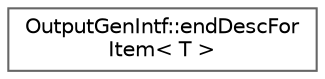 digraph "Graphical Class Hierarchy"
{
 // INTERACTIVE_SVG=YES
 // LATEX_PDF_SIZE
  bgcolor="transparent";
  edge [fontname=Helvetica,fontsize=10,labelfontname=Helvetica,labelfontsize=10];
  node [fontname=Helvetica,fontsize=10,shape=box,height=0.2,width=0.4];
  rankdir="LR";
  Node0 [label="OutputGenIntf::endDescFor\lItem\< T \>",height=0.2,width=0.4,color="grey40", fillcolor="white", style="filled",URL="$dc/d75/struct_output_gen_intf_1_1end_desc_for_item.html",tooltip=" "];
}
